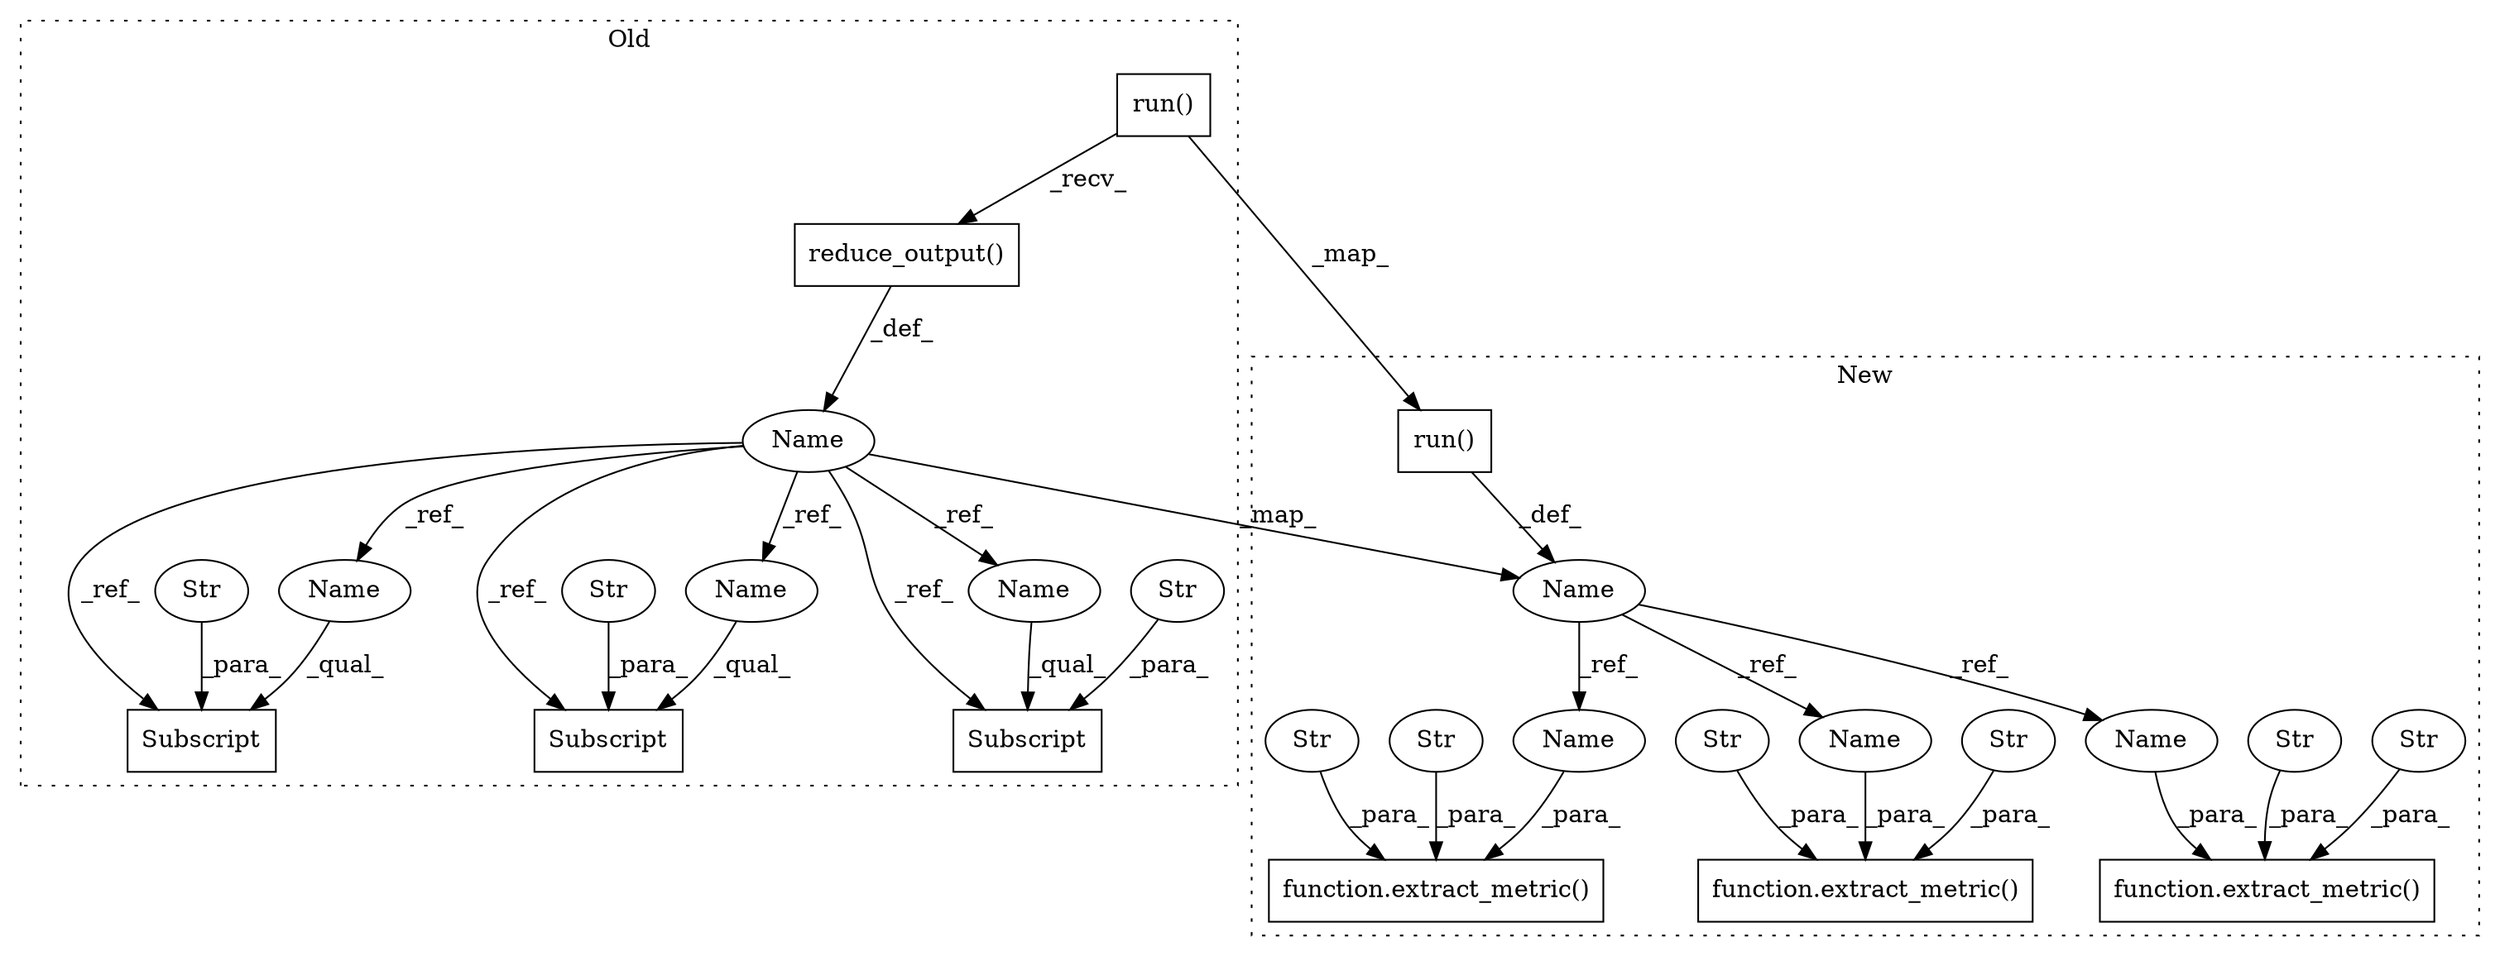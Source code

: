 digraph G {
subgraph cluster0 {
1 [label="reduce_output()" a="75" s="15619" l="45" shape="box"];
4 [label="Name" a="87" s="15610" l="6" shape="ellipse"];
6 [label="Subscript" a="63" s="15777,0" l="12,0" shape="box"];
7 [label="Str" a="66" s="15784" l="4" shape="ellipse"];
9 [label="Subscript" a="63" s="15748,0" l="18,0" shape="box"];
10 [label="Str" a="66" s="15755" l="10" shape="ellipse"];
13 [label="Subscript" a="63" s="15694,0" l="12,0" shape="box"];
15 [label="Str" a="66" s="15701" l="4" shape="ellipse"];
20 [label="run()" a="75" s="15619,15647" l="10,1" shape="box"];
21 [label="Name" a="87" s="15748" l="6" shape="ellipse"];
22 [label="Name" a="87" s="15694" l="6" shape="ellipse"];
23 [label="Name" a="87" s="15777" l="6" shape="ellipse"];
label = "Old";
style="dotted";
}
subgraph cluster1 {
2 [label="function.extract_metric()" a="75" s="15430,15465" l="15,1" shape="box"];
3 [label="Name" a="87" s="15356" l="6" shape="ellipse"];
5 [label="function.extract_metric()" a="75" s="15508,15549" l="15,1" shape="box"];
8 [label="Str" a="66" s="15461" l="4" shape="ellipse"];
11 [label="Str" a="66" s="15453" l="6" shape="ellipse"];
12 [label="Str" a="66" s="15531" l="6" shape="ellipse"];
14 [label="Str" a="66" s="15539" l="10" shape="ellipse"];
16 [label="function.extract_metric()" a="75" s="15592,15631" l="15,1" shape="box"];
17 [label="Str" a="66" s="15615" l="6" shape="ellipse"];
18 [label="Str" a="66" s="15623" l="8" shape="ellipse"];
19 [label="run()" a="75" s="15365,15393" l="10,1" shape="box"];
24 [label="Name" a="87" s="15445" l="6" shape="ellipse"];
25 [label="Name" a="87" s="15523" l="6" shape="ellipse"];
26 [label="Name" a="87" s="15607" l="6" shape="ellipse"];
label = "New";
style="dotted";
}
1 -> 4 [label="_def_"];
3 -> 24 [label="_ref_"];
3 -> 26 [label="_ref_"];
3 -> 25 [label="_ref_"];
4 -> 22 [label="_ref_"];
4 -> 13 [label="_ref_"];
4 -> 6 [label="_ref_"];
4 -> 23 [label="_ref_"];
4 -> 9 [label="_ref_"];
4 -> 21 [label="_ref_"];
4 -> 3 [label="_map_"];
7 -> 6 [label="_para_"];
8 -> 2 [label="_para_"];
10 -> 9 [label="_para_"];
11 -> 2 [label="_para_"];
12 -> 5 [label="_para_"];
14 -> 5 [label="_para_"];
15 -> 13 [label="_para_"];
17 -> 16 [label="_para_"];
18 -> 16 [label="_para_"];
19 -> 3 [label="_def_"];
20 -> 1 [label="_recv_"];
20 -> 19 [label="_map_"];
21 -> 9 [label="_qual_"];
22 -> 13 [label="_qual_"];
23 -> 6 [label="_qual_"];
24 -> 2 [label="_para_"];
25 -> 5 [label="_para_"];
26 -> 16 [label="_para_"];
}